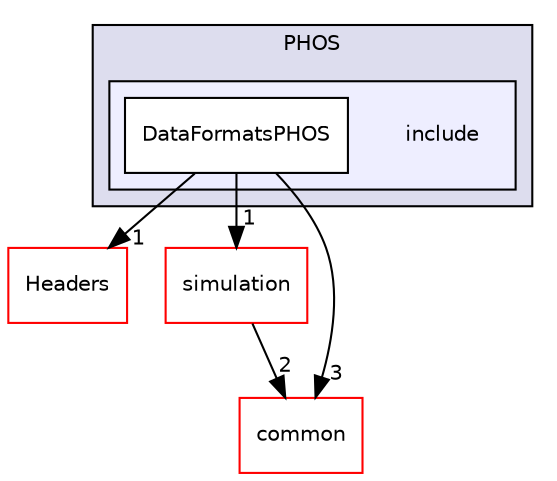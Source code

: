 digraph "/home/travis/build/AliceO2Group/AliceO2/DataFormats/Detectors/PHOS/include" {
  bgcolor=transparent;
  compound=true
  node [ fontsize="10", fontname="Helvetica"];
  edge [ labelfontsize="10", labelfontname="Helvetica"];
  subgraph clusterdir_e5e5ca9c830b257d79f36e1c8dc05235 {
    graph [ bgcolor="#ddddee", pencolor="black", label="PHOS" fontname="Helvetica", fontsize="10", URL="dir_e5e5ca9c830b257d79f36e1c8dc05235.html"]
  subgraph clusterdir_427c2eff105bc1376ef7a4852ee5377f {
    graph [ bgcolor="#eeeeff", pencolor="black", label="" URL="dir_427c2eff105bc1376ef7a4852ee5377f.html"];
    dir_427c2eff105bc1376ef7a4852ee5377f [shape=plaintext label="include"];
    dir_4cee20cdb1a883f5fd442e94309f5641 [shape=box label="DataFormatsPHOS" color="black" fillcolor="white" style="filled" URL="dir_4cee20cdb1a883f5fd442e94309f5641.html"];
  }
  }
  dir_183e7c4434404fe9096e1bd8673e1fcf [shape=box label="Headers" color="red" URL="dir_183e7c4434404fe9096e1bd8673e1fcf.html"];
  dir_047746f9f311f49446db9474b7431d0d [shape=box label="simulation" color="red" URL="dir_047746f9f311f49446db9474b7431d0d.html"];
  dir_7924ba4398ae4560cd37376e44666c6d [shape=box label="common" color="red" URL="dir_7924ba4398ae4560cd37376e44666c6d.html"];
  dir_4cee20cdb1a883f5fd442e94309f5641->dir_183e7c4434404fe9096e1bd8673e1fcf [headlabel="1", labeldistance=1.5 headhref="dir_000096_000072.html"];
  dir_4cee20cdb1a883f5fd442e94309f5641->dir_047746f9f311f49446db9474b7431d0d [headlabel="1", labeldistance=1.5 headhref="dir_000096_000237.html"];
  dir_4cee20cdb1a883f5fd442e94309f5641->dir_7924ba4398ae4560cd37376e44666c6d [headlabel="3", labeldistance=1.5 headhref="dir_000096_000069.html"];
  dir_047746f9f311f49446db9474b7431d0d->dir_7924ba4398ae4560cd37376e44666c6d [headlabel="2", labeldistance=1.5 headhref="dir_000237_000069.html"];
}

